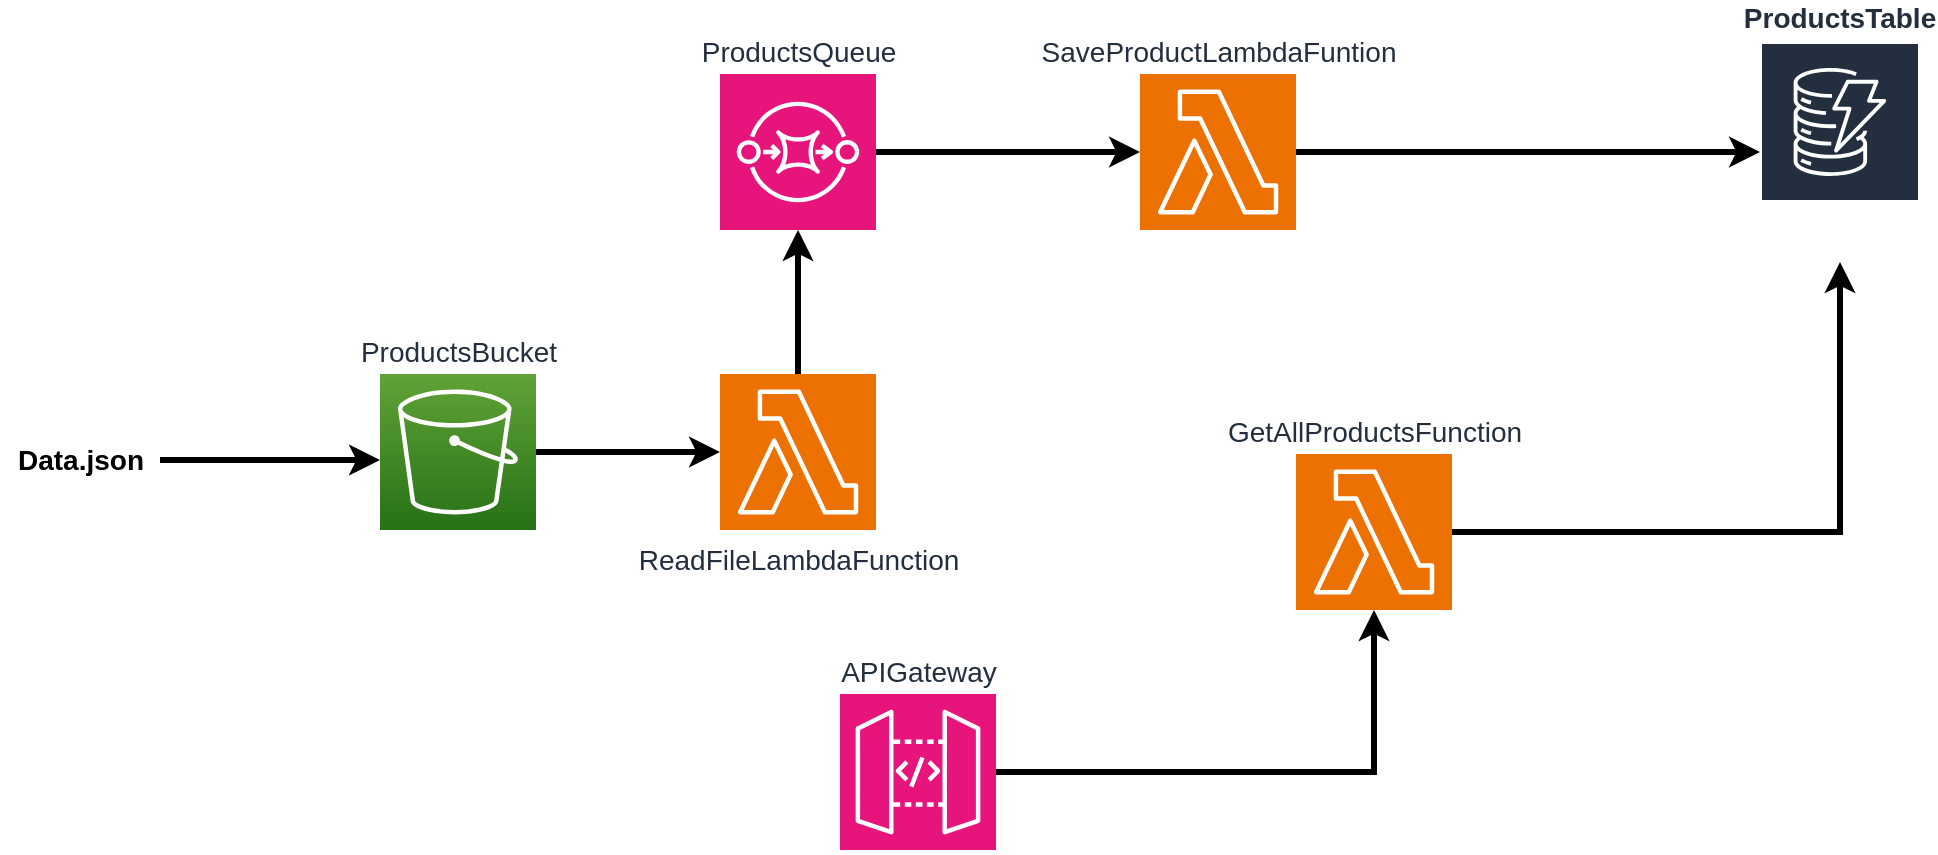 <mxfile version="24.7.8">
  <diagram id="Ht1M8jgEwFfnCIfOTk4-" name="Page-1">
    <mxGraphModel dx="1235" dy="731" grid="1" gridSize="10" guides="1" tooltips="1" connect="1" arrows="1" fold="1" page="1" pageScale="1" pageWidth="1169" pageHeight="827" math="0" shadow="0">
      <root>
        <mxCell id="0" />
        <mxCell id="1" parent="0" />
        <mxCell id="Xm75OJTclBFa6rWvtbyW-12" style="edgeStyle=orthogonalEdgeStyle;rounded=0;orthogonalLoop=1;jettySize=auto;html=1;strokeWidth=3;verticalAlign=bottom;horizontal=1;labelPosition=center;verticalLabelPosition=top;align=center;fontSize=14;" edge="1" parent="1" source="UEzPUAAOIrF-is8g5C7q-116" target="Xm75OJTclBFa6rWvtbyW-1">
          <mxGeometry relative="1" as="geometry" />
        </mxCell>
        <mxCell id="UEzPUAAOIrF-is8g5C7q-116" value="&lt;font style=&quot;font-size: 14px;&quot;&gt;ProductsBucket&lt;/font&gt;" style="outlineConnect=0;fontColor=#232F3E;gradientColor=#60A337;gradientDirection=north;fillColor=#277116;strokeColor=#ffffff;dashed=0;verticalLabelPosition=top;verticalAlign=bottom;align=center;html=1;fontSize=14;fontStyle=0;aspect=fixed;shape=mxgraph.aws4.resourceIcon;resIcon=mxgraph.aws4.s3;labelBackgroundColor=#ffffff;strokeWidth=3;horizontal=1;labelPosition=center;" parent="1" vertex="1">
          <mxGeometry x="190.0" y="240" width="78" height="78" as="geometry" />
        </mxCell>
        <mxCell id="Xm75OJTclBFa6rWvtbyW-13" style="edgeStyle=orthogonalEdgeStyle;rounded=0;orthogonalLoop=1;jettySize=auto;html=1;strokeWidth=3;verticalAlign=bottom;horizontal=1;labelPosition=center;verticalLabelPosition=top;align=center;fontSize=14;" edge="1" parent="1" source="Xm75OJTclBFa6rWvtbyW-1" target="Xm75OJTclBFa6rWvtbyW-2">
          <mxGeometry relative="1" as="geometry" />
        </mxCell>
        <mxCell id="Xm75OJTclBFa6rWvtbyW-1" value="&lt;font style=&quot;font-size: 14px;&quot;&gt;ReadFileLambdaFunction&lt;/font&gt;" style="sketch=0;points=[[0,0,0],[0.25,0,0],[0.5,0,0],[0.75,0,0],[1,0,0],[0,1,0],[0.25,1,0],[0.5,1,0],[0.75,1,0],[1,1,0],[0,0.25,0],[0,0.5,0],[0,0.75,0],[1,0.25,0],[1,0.5,0],[1,0.75,0]];outlineConnect=0;fontColor=#232F3E;fillColor=#ED7100;strokeColor=#ffffff;dashed=0;verticalLabelPosition=bottom;verticalAlign=top;align=center;html=1;fontSize=14;fontStyle=0;aspect=fixed;shape=mxgraph.aws4.resourceIcon;resIcon=mxgraph.aws4.lambda;strokeWidth=3;horizontal=1;labelPosition=center;" vertex="1" parent="1">
          <mxGeometry x="360" y="240" width="78" height="78" as="geometry" />
        </mxCell>
        <mxCell id="Xm75OJTclBFa6rWvtbyW-14" style="edgeStyle=orthogonalEdgeStyle;rounded=0;orthogonalLoop=1;jettySize=auto;html=1;strokeWidth=3;verticalAlign=bottom;horizontal=1;labelPosition=center;verticalLabelPosition=top;align=center;fontSize=14;" edge="1" parent="1" source="Xm75OJTclBFa6rWvtbyW-2" target="Xm75OJTclBFa6rWvtbyW-3">
          <mxGeometry relative="1" as="geometry" />
        </mxCell>
        <mxCell id="Xm75OJTclBFa6rWvtbyW-2" value="&lt;font style=&quot;font-size: 14px;&quot;&gt;ProductsQueue&lt;/font&gt;" style="sketch=0;points=[[0,0,0],[0.25,0,0],[0.5,0,0],[0.75,0,0],[1,0,0],[0,1,0],[0.25,1,0],[0.5,1,0],[0.75,1,0],[1,1,0],[0,0.25,0],[0,0.5,0],[0,0.75,0],[1,0.25,0],[1,0.5,0],[1,0.75,0]];outlineConnect=0;fontColor=#232F3E;fillColor=#E7157B;strokeColor=#ffffff;dashed=0;verticalLabelPosition=top;verticalAlign=bottom;align=center;html=1;fontSize=14;fontStyle=0;aspect=fixed;shape=mxgraph.aws4.resourceIcon;resIcon=mxgraph.aws4.sqs;strokeWidth=3;horizontal=1;labelPosition=center;" vertex="1" parent="1">
          <mxGeometry x="360" y="90" width="78" height="78" as="geometry" />
        </mxCell>
        <mxCell id="Xm75OJTclBFa6rWvtbyW-15" style="edgeStyle=orthogonalEdgeStyle;rounded=0;orthogonalLoop=1;jettySize=auto;html=1;strokeWidth=3;verticalAlign=bottom;horizontal=1;labelPosition=center;verticalLabelPosition=top;align=center;fontSize=14;" edge="1" parent="1" source="Xm75OJTclBFa6rWvtbyW-3" target="Xm75OJTclBFa6rWvtbyW-5">
          <mxGeometry relative="1" as="geometry" />
        </mxCell>
        <mxCell id="Xm75OJTclBFa6rWvtbyW-3" value="&lt;font style=&quot;font-size: 14px;&quot;&gt;SaveProductLambdaFuntion&lt;/font&gt;" style="sketch=0;points=[[0,0,0],[0.25,0,0],[0.5,0,0],[0.75,0,0],[1,0,0],[0,1,0],[0.25,1,0],[0.5,1,0],[0.75,1,0],[1,1,0],[0,0.25,0],[0,0.5,0],[0,0.75,0],[1,0.25,0],[1,0.5,0],[1,0.75,0]];outlineConnect=0;fontColor=#232F3E;fillColor=#ED7100;strokeColor=#ffffff;dashed=0;verticalLabelPosition=top;verticalAlign=bottom;align=center;html=1;fontSize=14;fontStyle=0;aspect=fixed;shape=mxgraph.aws4.resourceIcon;resIcon=mxgraph.aws4.lambda;strokeWidth=3;horizontal=1;labelPosition=center;" vertex="1" parent="1">
          <mxGeometry x="570" y="90" width="78" height="78" as="geometry" />
        </mxCell>
        <mxCell id="Xm75OJTclBFa6rWvtbyW-16" style="edgeStyle=orthogonalEdgeStyle;rounded=0;orthogonalLoop=1;jettySize=auto;html=1;strokeWidth=3;verticalAlign=bottom;horizontal=1;labelPosition=center;verticalLabelPosition=top;align=center;fontSize=14;" edge="1" parent="1" source="Xm75OJTclBFa6rWvtbyW-4" target="Xm75OJTclBFa6rWvtbyW-5">
          <mxGeometry relative="1" as="geometry" />
        </mxCell>
        <mxCell id="Xm75OJTclBFa6rWvtbyW-4" value="&lt;font style=&quot;font-size: 14px;&quot;&gt;GetAllProductsFunction&lt;/font&gt;" style="sketch=0;points=[[0,0,0],[0.25,0,0],[0.5,0,0],[0.75,0,0],[1,0,0],[0,1,0],[0.25,1,0],[0.5,1,0],[0.75,1,0],[1,1,0],[0,0.25,0],[0,0.5,0],[0,0.75,0],[1,0.25,0],[1,0.5,0],[1,0.75,0]];outlineConnect=0;fontColor=#232F3E;fillColor=#ED7100;strokeColor=#ffffff;dashed=0;verticalLabelPosition=top;verticalAlign=bottom;align=center;html=1;fontSize=14;fontStyle=0;aspect=fixed;shape=mxgraph.aws4.resourceIcon;resIcon=mxgraph.aws4.lambda;strokeWidth=3;horizontal=1;labelPosition=center;" vertex="1" parent="1">
          <mxGeometry x="648" y="280" width="78" height="78" as="geometry" />
        </mxCell>
        <mxCell id="Xm75OJTclBFa6rWvtbyW-5" value="ProductsTable" style="sketch=0;outlineConnect=0;fontColor=#232F3E;gradientColor=none;strokeColor=#ffffff;fillColor=#232F3E;dashed=0;verticalLabelPosition=top;verticalAlign=bottom;align=center;html=1;whiteSpace=wrap;fontSize=14;fontStyle=1;spacing=3;shape=mxgraph.aws4.productIcon;prIcon=mxgraph.aws4.dynamodb;strokeWidth=3;horizontal=1;labelPosition=center;" vertex="1" parent="1">
          <mxGeometry x="880" y="74" width="80" height="110" as="geometry" />
        </mxCell>
        <mxCell id="Xm75OJTclBFa6rWvtbyW-18" style="edgeStyle=orthogonalEdgeStyle;rounded=0;orthogonalLoop=1;jettySize=auto;html=1;strokeWidth=3;verticalAlign=bottom;horizontal=1;labelPosition=center;verticalLabelPosition=top;align=center;fontSize=14;" edge="1" parent="1" source="Xm75OJTclBFa6rWvtbyW-8" target="Xm75OJTclBFa6rWvtbyW-4">
          <mxGeometry relative="1" as="geometry" />
        </mxCell>
        <mxCell id="Xm75OJTclBFa6rWvtbyW-8" value="&lt;font style=&quot;font-size: 14px;&quot;&gt;APIGateway&lt;/font&gt;" style="sketch=0;points=[[0,0,0],[0.25,0,0],[0.5,0,0],[0.75,0,0],[1,0,0],[0,1,0],[0.25,1,0],[0.5,1,0],[0.75,1,0],[1,1,0],[0,0.25,0],[0,0.5,0],[0,0.75,0],[1,0.25,0],[1,0.5,0],[1,0.75,0]];outlineConnect=0;fontColor=#232F3E;fillColor=#E7157B;strokeColor=#ffffff;dashed=0;verticalLabelPosition=top;verticalAlign=bottom;align=center;html=1;fontSize=14;fontStyle=0;aspect=fixed;shape=mxgraph.aws4.resourceIcon;resIcon=mxgraph.aws4.api_gateway;strokeWidth=3;horizontal=1;labelPosition=center;" vertex="1" parent="1">
          <mxGeometry x="420" y="400" width="78" height="78" as="geometry" />
        </mxCell>
        <mxCell id="Xm75OJTclBFa6rWvtbyW-11" style="edgeStyle=orthogonalEdgeStyle;rounded=0;orthogonalLoop=1;jettySize=auto;html=1;strokeWidth=3;verticalAlign=bottom;horizontal=1;labelPosition=center;verticalLabelPosition=top;align=center;fontSize=14;" edge="1" parent="1" source="Xm75OJTclBFa6rWvtbyW-10">
          <mxGeometry relative="1" as="geometry">
            <mxPoint x="190" y="283" as="targetPoint" />
          </mxGeometry>
        </mxCell>
        <mxCell id="Xm75OJTclBFa6rWvtbyW-10" value="Data.json" style="text;html=1;align=center;verticalAlign=middle;resizable=0;points=[];autosize=1;strokeColor=none;fillColor=none;strokeWidth=3;horizontal=1;labelPosition=center;verticalLabelPosition=middle;fontSize=14;fontStyle=1" vertex="1" parent="1">
          <mxGeometry y="268" width="80" height="30" as="geometry" />
        </mxCell>
      </root>
    </mxGraphModel>
  </diagram>
</mxfile>
